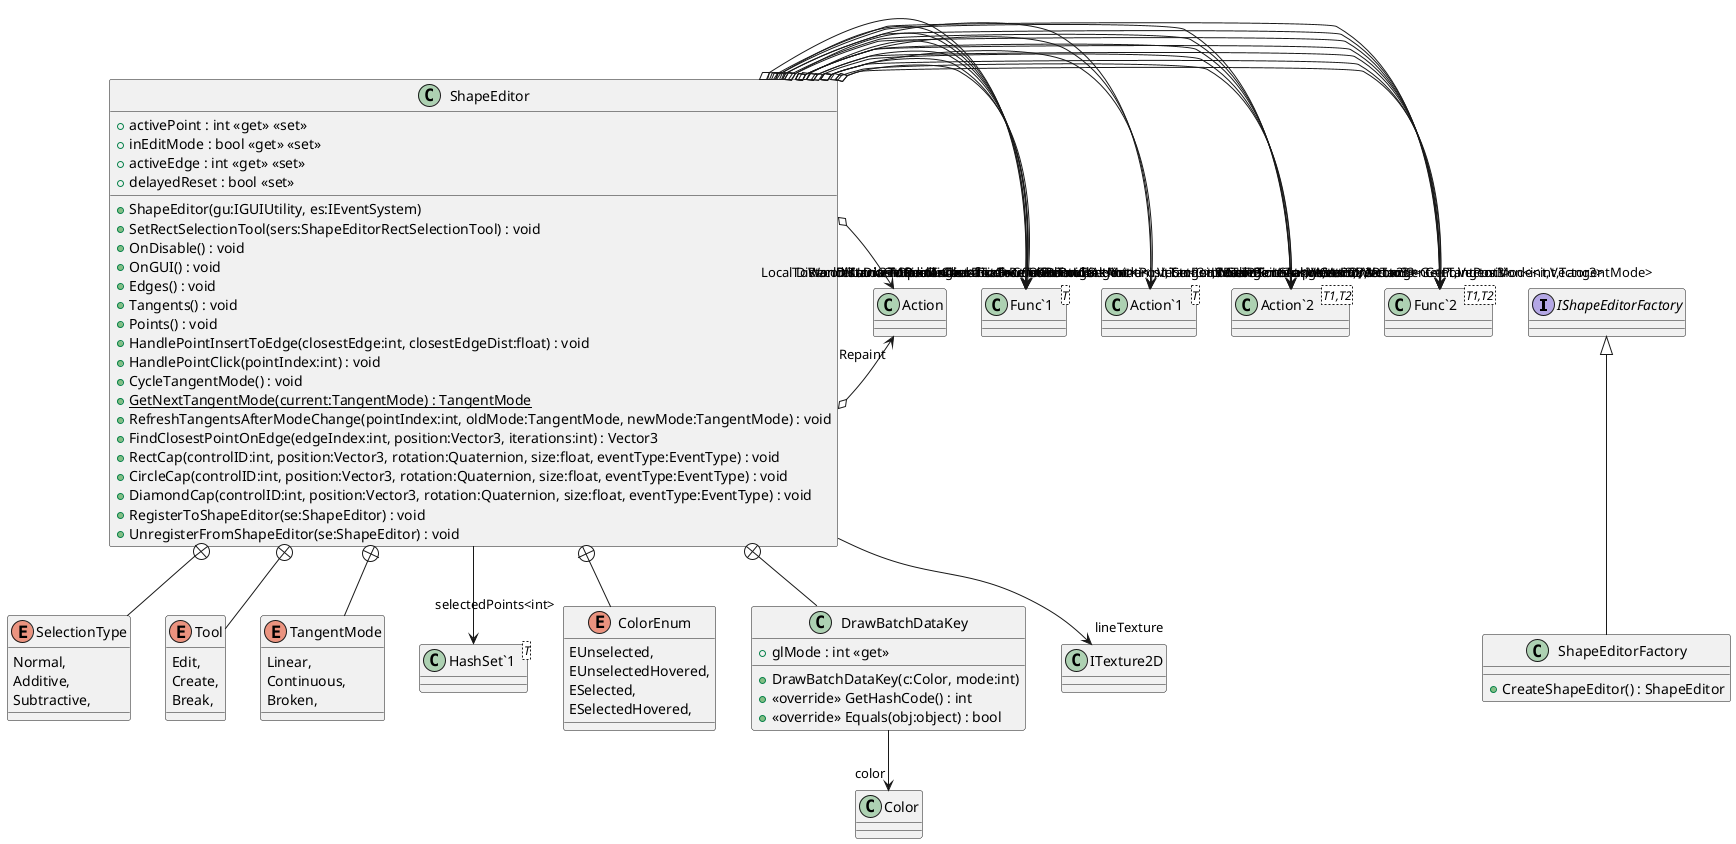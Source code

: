 @startuml
interface IShapeEditorFactory {
}
class ShapeEditorFactory {
    + CreateShapeEditor() : ShapeEditor
}
class ShapeEditor {
    + activePoint : int <<get>> <<set>>
    + inEditMode : bool <<get>> <<set>>
    + activeEdge : int <<get>> <<set>>
    + delayedReset : bool <<set>>
    + ShapeEditor(gu:IGUIUtility, es:IEventSystem)
    + SetRectSelectionTool(sers:ShapeEditorRectSelectionTool) : void
    + OnDisable() : void
    + OnGUI() : void
    + Edges() : void
    + Tangents() : void
    + Points() : void
    + HandlePointInsertToEdge(closestEdge:int, closestEdgeDist:float) : void
    + HandlePointClick(pointIndex:int) : void
    + CycleTangentMode() : void
    + {static} GetNextTangentMode(current:TangentMode) : TangentMode
    + RefreshTangentsAfterModeChange(pointIndex:int, oldMode:TangentMode, newMode:TangentMode) : void
    + FindClosestPointOnEdge(edgeIndex:int, position:Vector3, iterations:int) : Vector3
    + RectCap(controlID:int, position:Vector3, rotation:Quaternion, size:float, eventType:EventType) : void
    + CircleCap(controlID:int, position:Vector3, rotation:Quaternion, size:float, eventType:EventType) : void
    + DiamondCap(controlID:int, position:Vector3, rotation:Quaternion, size:float, eventType:EventType) : void
    + RegisterToShapeEditor(se:ShapeEditor) : void
    + UnregisterFromShapeEditor(se:ShapeEditor) : void
}
enum SelectionType {
    Normal,
    Additive,
    Subtractive,
}
enum Tool {
    Edit,
    Create,
    Break,
}
enum TangentMode {
    Linear,
    Continuous,
    Broken,
}
class "Func`2"<T1,T2> {
}
class "Action`2"<T1,T2> {
}
class "Action`1"<T> {
}
class "Func`1"<T> {
}
class "HashSet`1"<T> {
}
enum ColorEnum {
    EUnselected,
    EUnselectedHovered,
    ESelected,
    ESelectedHovered,
}
class DrawBatchDataKey {
    + glMode : int <<get>>
    + DrawBatchDataKey(c:Color, mode:int)
    + <<override>> GetHashCode() : int
    + <<override>> Equals(obj:object) : bool
}
IShapeEditorFactory <|-- ShapeEditorFactory
ShapeEditor o-> "GetPointPosition<int,Vector3>" "Func`2"
ShapeEditor o-> "SetPointPosition<int,Vector3>" "Action`2"
ShapeEditor o-> "GetPointLTangent<int,Vector3>" "Func`2"
ShapeEditor o-> "SetPointLTangent<int,Vector3>" "Action`2"
ShapeEditor o-> "GetPointRTangent<int,Vector3>" "Func`2"
ShapeEditor o-> "SetPointRTangent<int,Vector3>" "Action`2"
ShapeEditor o-> "GetTangentMode<int,TangentMode>" "Func`2"
ShapeEditor o-> "SetTangentMode<int,TangentMode>" "Action`2"
ShapeEditor o-> "InsertPointAt<int,Vector3>" "Action`2"
ShapeEditor o-> "RemovePointAt<int>" "Action`1"
ShapeEditor o-> "GetPointsCount<int>" "Func`1"
ShapeEditor o-> "ScreenToLocal<Vector2,Vector3>" "Func`2"
ShapeEditor o-> "LocalToScreen<Vector3,Vector2>" "Func`2"
ShapeEditor o-> "LocalToWorldMatrix<Matrix4x4>" "Func`1"
ShapeEditor o-> "DistanceToRectangle<DistanceToControl>" "Func`1"
ShapeEditor o-> "DistanceToDiamond<DistanceToControl>" "Func`1"
ShapeEditor o-> "DistanceToCircle<DistanceToControl>" "Func`1"
ShapeEditor o-> "Repaint" Action
ShapeEditor o-> "RecordUndo" Action
ShapeEditor o-> "Snap<Vector3,Vector3>" "Func`2"
ShapeEditor o-> "Frame<Bounds>" "Action`1"
ShapeEditor o-> "OnPointClick<int>" "Action`1"
ShapeEditor o-> "OpenEnded<bool>" "Func`1"
ShapeEditor o-> "GetHandleSize<float>" "Func`1"
ShapeEditor --> "lineTexture" ITexture2D
ShapeEditor --> "selectedPoints<int>" "HashSet`1"
ShapeEditor +-- SelectionType
ShapeEditor +-- Tool
ShapeEditor +-- TangentMode
ShapeEditor +-- ColorEnum
ShapeEditor +-- DrawBatchDataKey
DrawBatchDataKey --> "color" Color
@enduml
